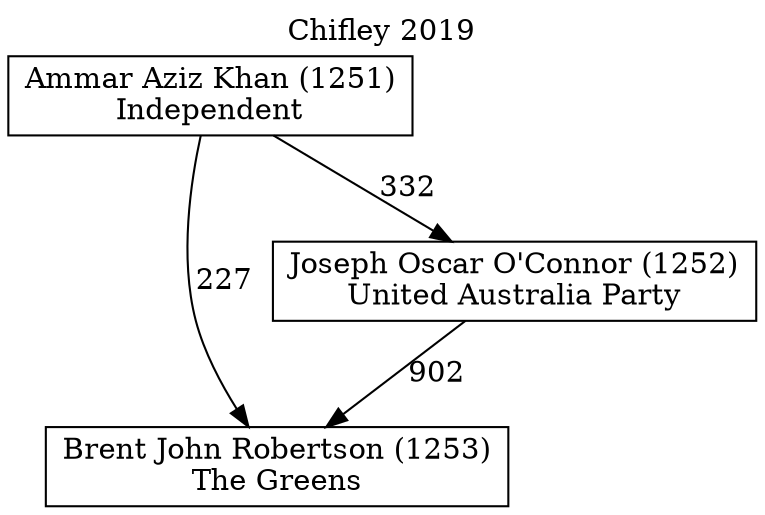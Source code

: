 // House preference flow
digraph "Brent John Robertson (1253)_Chifley_2019" {
	graph [label="Chifley 2019" labelloc=t mclimit=10]
	node [shape=box]
	"Brent John Robertson (1253)" [label="Brent John Robertson (1253)
The Greens"]
	"Joseph Oscar O'Connor (1252)" [label="Joseph Oscar O'Connor (1252)
United Australia Party"]
	"Ammar Aziz Khan (1251)" [label="Ammar Aziz Khan (1251)
Independent"]
	"Brent John Robertson (1253)" [label="Brent John Robertson (1253)
The Greens"]
	"Ammar Aziz Khan (1251)" [label="Ammar Aziz Khan (1251)
Independent"]
	"Ammar Aziz Khan (1251)" [label="Ammar Aziz Khan (1251)
Independent"]
	"Joseph Oscar O'Connor (1252)" [label="Joseph Oscar O'Connor (1252)
United Australia Party"]
	"Ammar Aziz Khan (1251)" [label="Ammar Aziz Khan (1251)
Independent"]
	"Ammar Aziz Khan (1251)" [label="Ammar Aziz Khan (1251)
Independent"]
	"Joseph Oscar O'Connor (1252)" -> "Brent John Robertson (1253)" [label=902]
	"Ammar Aziz Khan (1251)" -> "Joseph Oscar O'Connor (1252)" [label=332]
	"Ammar Aziz Khan (1251)" -> "Brent John Robertson (1253)" [label=227]
}

